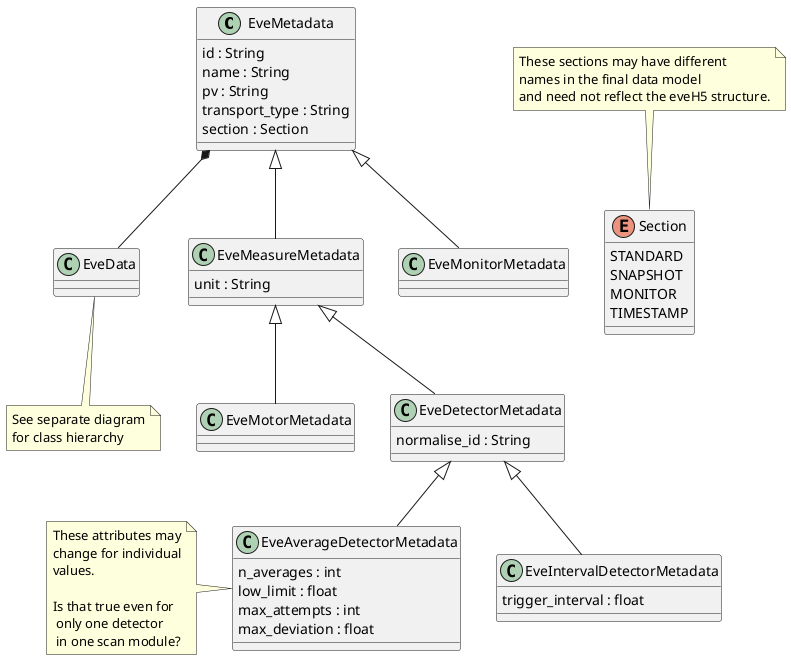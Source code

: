 @startuml

class EveMetadata {
    id : String
    name : String
    pv : String
    transport_type : String
    section : Section
}

class EveData {
}
note bottom: See separate diagram\nfor class hierarchy

enum Section {
    STANDARD
    SNAPSHOT
    MONITOR
    TIMESTAMP
}
note top: These sections may have different\nnames in the final data model\nand need not reflect the eveH5 structure.

class EveMeasureMetadata {
    unit : String
}

class EveMonitorMetadata{
}

class EveMotorMetadata {
}

class EveDetectorMetadata {
    normalise_id : String
}

class EveAverageDetectorMetadata {
    n_averages : int
    low_limit : float
    max_attempts : int
    max_deviation : float
}
note left: These attributes may\nchange for individual\nvalues.\n\nIs that true even for\n only one detector\n in one scan module?

class EveIntervalDetectorMetadata {
    trigger_interval : float
}

EveMetadata *-- EveData
EveMetadata <|-- EveMeasureMetadata
EveMetadata <|-- EveMonitorMetadata
EveMeasureMetadata <|-- EveDetectorMetadata
EveMeasureMetadata <|-- EveMotorMetadata
EveDetectorMetadata <|-- EveAverageDetectorMetadata
EveDetectorMetadata <|-- EveIntervalDetectorMetadata


@enduml
